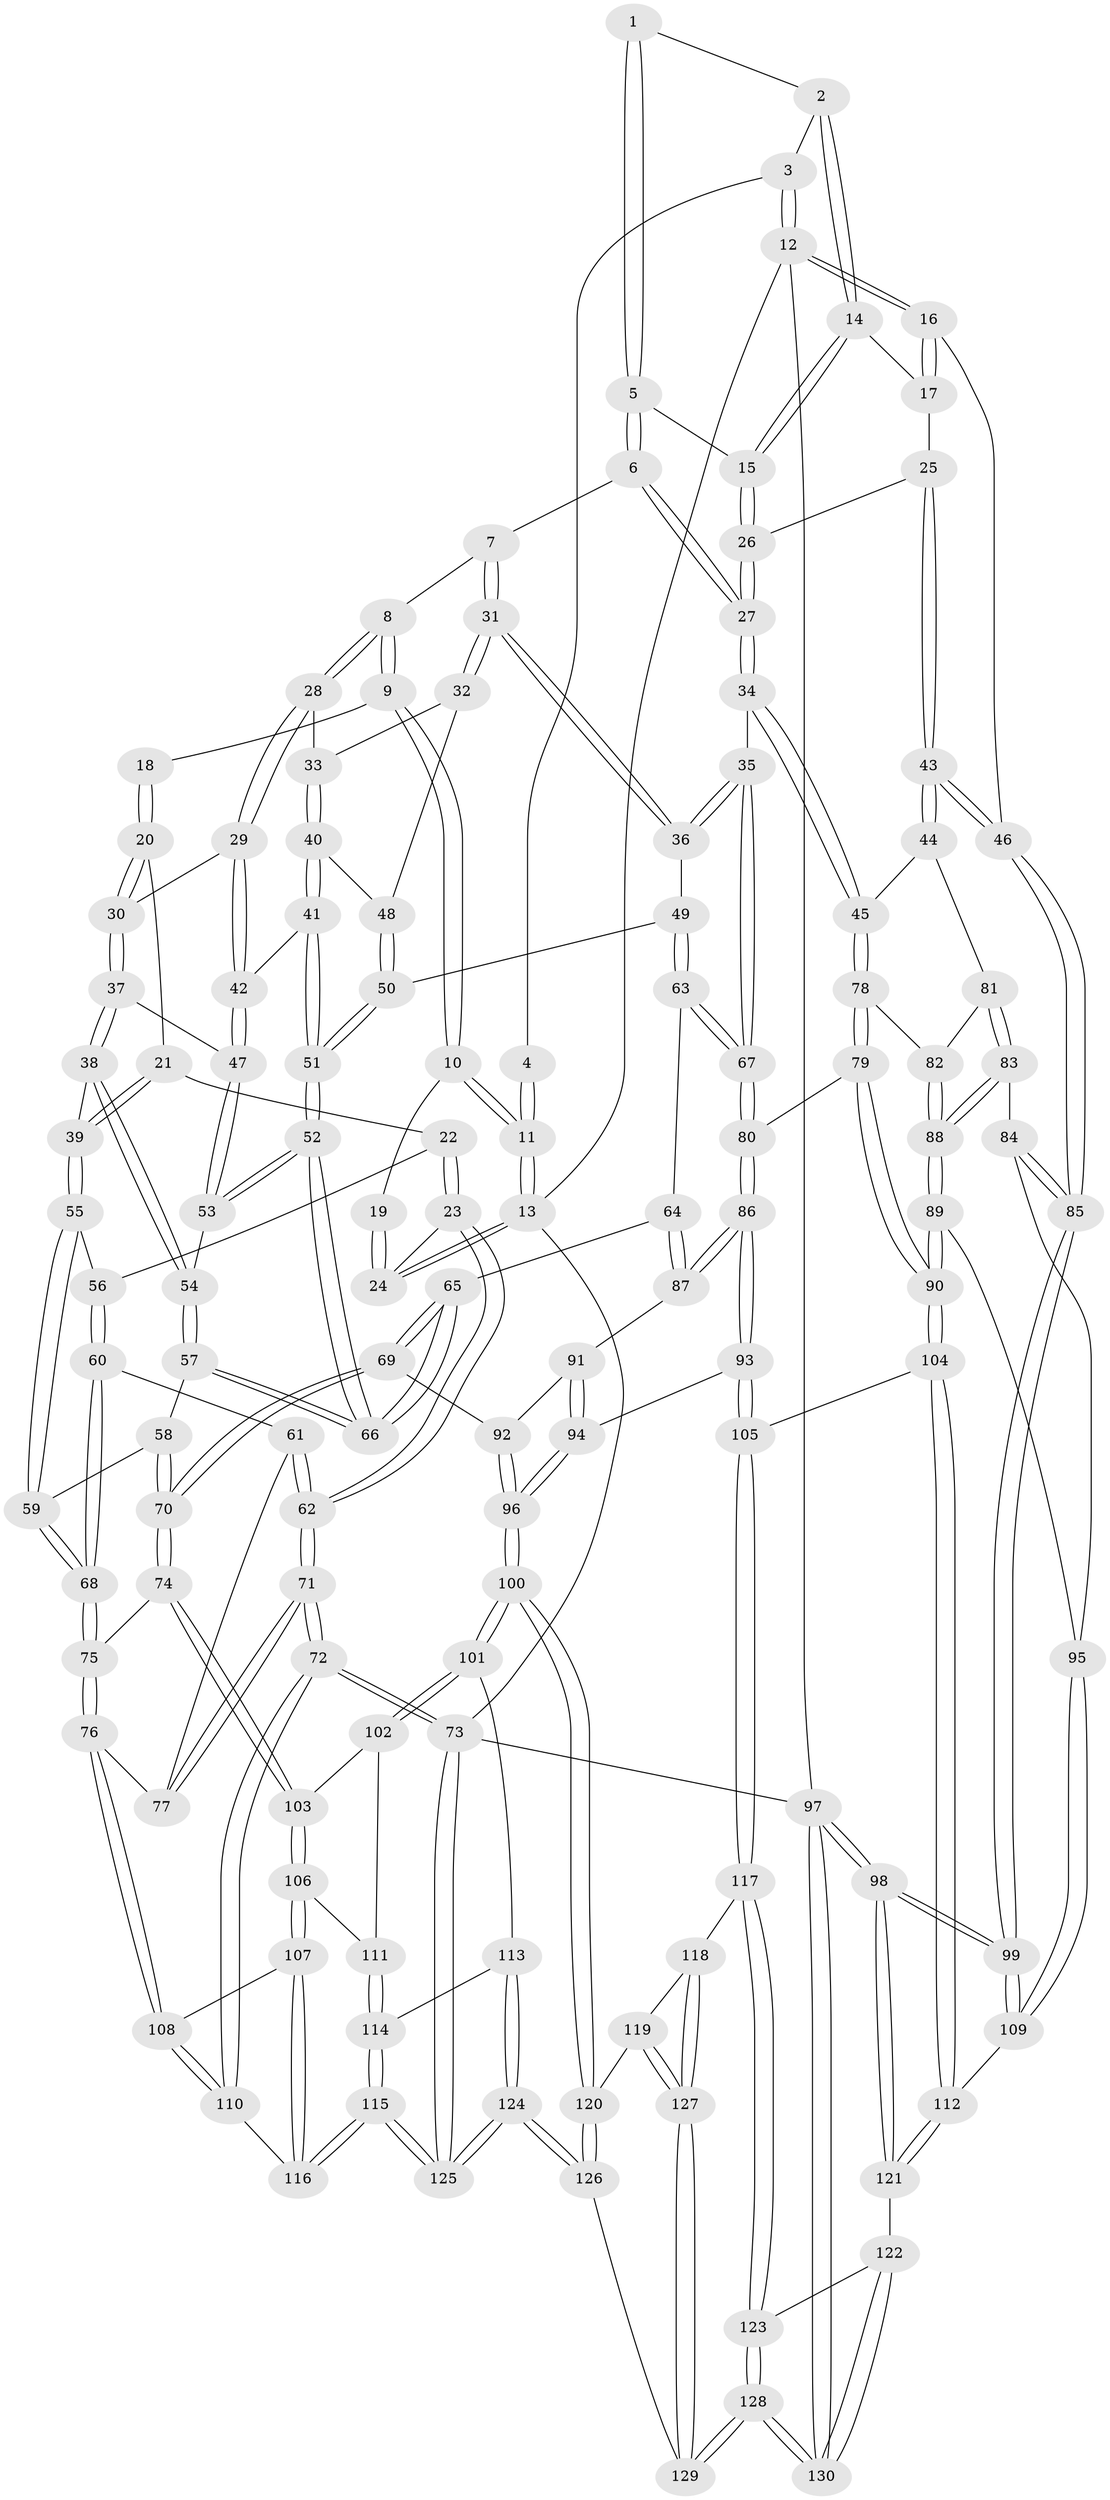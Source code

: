 // coarse degree distribution, {3: 0.16883116883116883, 4: 0.5064935064935064, 5: 0.2597402597402597, 7: 0.012987012987012988, 6: 0.05194805194805195}
// Generated by graph-tools (version 1.1) at 2025/42/03/06/25 10:42:26]
// undirected, 130 vertices, 322 edges
graph export_dot {
graph [start="1"]
  node [color=gray90,style=filled];
  1 [pos="+0.7860108610527348+0.010302807408035467"];
  2 [pos="+0.9152055017642187+0.1265281073707199"];
  3 [pos="+1+0"];
  4 [pos="+0.7492915486120482+0"];
  5 [pos="+0.7462919986944054+0.16326972857388142"];
  6 [pos="+0.6893566820478086+0.2305518157714267"];
  7 [pos="+0.507780339478079+0.1654075328885154"];
  8 [pos="+0.45730993793514085+0.12688911276631218"];
  9 [pos="+0.4411398447475877+0.0636735330444006"];
  10 [pos="+0.43950737679303475+0.03351957197748055"];
  11 [pos="+0.4573266243867248+0"];
  12 [pos="+1+0"];
  13 [pos="+0+0"];
  14 [pos="+0.9238431200176145+0.15985601914460007"];
  15 [pos="+0.9105568096356504+0.17628065447372127"];
  16 [pos="+1+0.1426396179174287"];
  17 [pos="+0.9921718789599596+0.16458324533672714"];
  18 [pos="+0.18203981793572738+0.17418741668182897"];
  19 [pos="+0.12634387929897578+0.07884500461949714"];
  20 [pos="+0.15620543729965056+0.2554598912335734"];
  21 [pos="+0.12663051347313184+0.2695678064265411"];
  22 [pos="+0+0.3051865886025378"];
  23 [pos="+0+0.24416444958559091"];
  24 [pos="+0+0"];
  25 [pos="+0.9713655226788087+0.31629234816567264"];
  26 [pos="+0.8938273866370525+0.273692023483496"];
  27 [pos="+0.7499078842018274+0.3461114653733197"];
  28 [pos="+0.3872999586989226+0.23533622464372178"];
  29 [pos="+0.31961938951276925+0.2932389095392977"];
  30 [pos="+0.31639190285805957+0.2951187676015846"];
  31 [pos="+0.5446780500383661+0.3973861856654832"];
  32 [pos="+0.49081236394587063+0.3902456595336071"];
  33 [pos="+0.41261402725744006+0.3019262383691687"];
  34 [pos="+0.740737935592318+0.46947062339601353"];
  35 [pos="+0.7321378896655623+0.47469141155952205"];
  36 [pos="+0.5819731169956854+0.4523557659915356"];
  37 [pos="+0.2705618895614025+0.40454324814379883"];
  38 [pos="+0.26476380903264146+0.40954000499639354"];
  39 [pos="+0.23493091974294553+0.4199197839679208"];
  40 [pos="+0.4327721571251736+0.40459094511248184"];
  41 [pos="+0.40968473815021894+0.429333980520089"];
  42 [pos="+0.39512396088111973+0.42406498064482484"];
  43 [pos="+1+0.4659083967454618"];
  44 [pos="+0.9121282458179236+0.5132104659848695"];
  45 [pos="+0.8526832881073175+0.5123225598000509"];
  46 [pos="+1+0.4677310239352861"];
  47 [pos="+0.3355483818821766+0.4400321008432356"];
  48 [pos="+0.43781364389237326+0.40490619355107715"];
  49 [pos="+0.5738489112995407+0.45735905576832436"];
  50 [pos="+0.5037787051685422+0.47117511675471196"];
  51 [pos="+0.42603929510795824+0.5033526251124114"];
  52 [pos="+0.4187683128991811+0.5148641764650528"];
  53 [pos="+0.3507426723591161+0.4737483603663871"];
  54 [pos="+0.30138887726601377+0.5213004982680359"];
  55 [pos="+0.1606961134309306+0.4695816727576055"];
  56 [pos="+0.12767448095831102+0.45389028739938414"];
  57 [pos="+0.30097523338135473+0.5320914151669703"];
  58 [pos="+0.25486094538108894+0.5538430095536504"];
  59 [pos="+0.18250346754683475+0.5556974078296402"];
  60 [pos="+0.014433615545023103+0.5658639894748112"];
  61 [pos="+0+0.5662586515517744"];
  62 [pos="+0+0.5238641669008539"];
  63 [pos="+0.5061485597938138+0.5858184736460629"];
  64 [pos="+0.46836553974625544+0.6083518828248219"];
  65 [pos="+0.4049117699844816+0.5887693570475441"];
  66 [pos="+0.404759715026843+0.5882373880746185"];
  67 [pos="+0.6728803823433193+0.6190113353477474"];
  68 [pos="+0.15286433680170244+0.6340366412143479"];
  69 [pos="+0.3368267021076217+0.6858509558282292"];
  70 [pos="+0.3360049823971039+0.6864616117314446"];
  71 [pos="+0+0.7165289144899605"];
  72 [pos="+0+0.8662917534862891"];
  73 [pos="+0+1"];
  74 [pos="+0.33101671067371646+0.692108183622036"];
  75 [pos="+0.1565501660982144+0.661277560547511"];
  76 [pos="+0.12722293769700652+0.7143901962249661"];
  77 [pos="+0.03964409178365676+0.682762156300278"];
  78 [pos="+0.8477946369979401+0.6178019805112366"];
  79 [pos="+0.827144296390031+0.686923350766036"];
  80 [pos="+0.6647014249505263+0.6737663798220099"];
  81 [pos="+0.9284808172353066+0.655022046865662"];
  82 [pos="+0.8854240203044548+0.6738782386847976"];
  83 [pos="+0.9345238780785994+0.694575877643708"];
  84 [pos="+0.9553133344637569+0.6978299545816669"];
  85 [pos="+1+0.6558266449458546"];
  86 [pos="+0.6519951459488964+0.7106219716945369"];
  87 [pos="+0.4926330832056625+0.6494870718906488"];
  88 [pos="+0.9077493854928784+0.7121185864499153"];
  89 [pos="+0.8644914671875127+0.7758722439254856"];
  90 [pos="+0.8516098147108269+0.7836053290867206"];
  91 [pos="+0.489192510163097+0.6627341695890469"];
  92 [pos="+0.4616782007849374+0.7275887395554087"];
  93 [pos="+0.6519176131658635+0.7233512796542744"];
  94 [pos="+0.5522123752409046+0.7972005413786052"];
  95 [pos="+0.9597028720915963+0.773115029481438"];
  96 [pos="+0.5114550509673779+0.8324767100542816"];
  97 [pos="+1+1"];
  98 [pos="+1+1"];
  99 [pos="+1+0.8071284315261084"];
  100 [pos="+0.5015037992698939+0.8517140464203737"];
  101 [pos="+0.4096181775077068+0.8419706133341492"];
  102 [pos="+0.33740988262464794+0.7664628532137568"];
  103 [pos="+0.3302827011059801+0.7391490600418208"];
  104 [pos="+0.846684612901175+0.7911829785447005"];
  105 [pos="+0.724114564920371+0.7984604829549886"];
  106 [pos="+0.17543159387625895+0.7969638381296732"];
  107 [pos="+0.16354349240267793+0.7969829355600876"];
  108 [pos="+0.12436780921499681+0.7361304249916596"];
  109 [pos="+1+0.810938247416619"];
  110 [pos="+0+0.8242960693174781"];
  111 [pos="+0.2785055967986466+0.8306230105072618"];
  112 [pos="+0.8856078029522602+0.8747688060492809"];
  113 [pos="+0.3514427253786879+0.9015786249092845"];
  114 [pos="+0.2756953181140795+0.8828838282536466"];
  115 [pos="+0.16792060416893947+0.959432013585818"];
  116 [pos="+0.16098458219645892+0.9397726015360749"];
  117 [pos="+0.7085658077614155+0.9038020618057178"];
  118 [pos="+0.6370703225413311+0.9177329844880563"];
  119 [pos="+0.5347205210653602+0.8911254453309099"];
  120 [pos="+0.5089099709889631+0.8735069584349767"];
  121 [pos="+0.8828269240524282+0.9172575581164482"];
  122 [pos="+0.8773349203864595+0.9239700883033656"];
  123 [pos="+0.734076815089264+0.9427533741689974"];
  124 [pos="+0.3378892528453993+1"];
  125 [pos="+0.14590019571564813+1"];
  126 [pos="+0.3434288955057836+1"];
  127 [pos="+0.6084859871406039+1"];
  128 [pos="+0.7143438638459946+1"];
  129 [pos="+0.6356762274154438+1"];
  130 [pos="+0.8449366326163154+1"];
  1 -- 2;
  1 -- 5;
  1 -- 5;
  2 -- 3;
  2 -- 14;
  2 -- 14;
  3 -- 4;
  3 -- 12;
  3 -- 12;
  4 -- 11;
  4 -- 11;
  5 -- 6;
  5 -- 6;
  5 -- 15;
  6 -- 7;
  6 -- 27;
  6 -- 27;
  7 -- 8;
  7 -- 31;
  7 -- 31;
  8 -- 9;
  8 -- 9;
  8 -- 28;
  8 -- 28;
  9 -- 10;
  9 -- 10;
  9 -- 18;
  10 -- 11;
  10 -- 11;
  10 -- 19;
  11 -- 13;
  11 -- 13;
  12 -- 13;
  12 -- 16;
  12 -- 16;
  12 -- 97;
  13 -- 24;
  13 -- 24;
  13 -- 73;
  14 -- 15;
  14 -- 15;
  14 -- 17;
  15 -- 26;
  15 -- 26;
  16 -- 17;
  16 -- 17;
  16 -- 46;
  17 -- 25;
  18 -- 20;
  18 -- 20;
  19 -- 24;
  19 -- 24;
  20 -- 21;
  20 -- 30;
  20 -- 30;
  21 -- 22;
  21 -- 39;
  21 -- 39;
  22 -- 23;
  22 -- 23;
  22 -- 56;
  23 -- 24;
  23 -- 62;
  23 -- 62;
  25 -- 26;
  25 -- 43;
  25 -- 43;
  26 -- 27;
  26 -- 27;
  27 -- 34;
  27 -- 34;
  28 -- 29;
  28 -- 29;
  28 -- 33;
  29 -- 30;
  29 -- 42;
  29 -- 42;
  30 -- 37;
  30 -- 37;
  31 -- 32;
  31 -- 32;
  31 -- 36;
  31 -- 36;
  32 -- 33;
  32 -- 48;
  33 -- 40;
  33 -- 40;
  34 -- 35;
  34 -- 45;
  34 -- 45;
  35 -- 36;
  35 -- 36;
  35 -- 67;
  35 -- 67;
  36 -- 49;
  37 -- 38;
  37 -- 38;
  37 -- 47;
  38 -- 39;
  38 -- 54;
  38 -- 54;
  39 -- 55;
  39 -- 55;
  40 -- 41;
  40 -- 41;
  40 -- 48;
  41 -- 42;
  41 -- 51;
  41 -- 51;
  42 -- 47;
  42 -- 47;
  43 -- 44;
  43 -- 44;
  43 -- 46;
  43 -- 46;
  44 -- 45;
  44 -- 81;
  45 -- 78;
  45 -- 78;
  46 -- 85;
  46 -- 85;
  47 -- 53;
  47 -- 53;
  48 -- 50;
  48 -- 50;
  49 -- 50;
  49 -- 63;
  49 -- 63;
  50 -- 51;
  50 -- 51;
  51 -- 52;
  51 -- 52;
  52 -- 53;
  52 -- 53;
  52 -- 66;
  52 -- 66;
  53 -- 54;
  54 -- 57;
  54 -- 57;
  55 -- 56;
  55 -- 59;
  55 -- 59;
  56 -- 60;
  56 -- 60;
  57 -- 58;
  57 -- 66;
  57 -- 66;
  58 -- 59;
  58 -- 70;
  58 -- 70;
  59 -- 68;
  59 -- 68;
  60 -- 61;
  60 -- 68;
  60 -- 68;
  61 -- 62;
  61 -- 62;
  61 -- 77;
  62 -- 71;
  62 -- 71;
  63 -- 64;
  63 -- 67;
  63 -- 67;
  64 -- 65;
  64 -- 87;
  64 -- 87;
  65 -- 66;
  65 -- 66;
  65 -- 69;
  65 -- 69;
  67 -- 80;
  67 -- 80;
  68 -- 75;
  68 -- 75;
  69 -- 70;
  69 -- 70;
  69 -- 92;
  70 -- 74;
  70 -- 74;
  71 -- 72;
  71 -- 72;
  71 -- 77;
  71 -- 77;
  72 -- 73;
  72 -- 73;
  72 -- 110;
  72 -- 110;
  73 -- 125;
  73 -- 125;
  73 -- 97;
  74 -- 75;
  74 -- 103;
  74 -- 103;
  75 -- 76;
  75 -- 76;
  76 -- 77;
  76 -- 108;
  76 -- 108;
  78 -- 79;
  78 -- 79;
  78 -- 82;
  79 -- 80;
  79 -- 90;
  79 -- 90;
  80 -- 86;
  80 -- 86;
  81 -- 82;
  81 -- 83;
  81 -- 83;
  82 -- 88;
  82 -- 88;
  83 -- 84;
  83 -- 88;
  83 -- 88;
  84 -- 85;
  84 -- 85;
  84 -- 95;
  85 -- 99;
  85 -- 99;
  86 -- 87;
  86 -- 87;
  86 -- 93;
  86 -- 93;
  87 -- 91;
  88 -- 89;
  88 -- 89;
  89 -- 90;
  89 -- 90;
  89 -- 95;
  90 -- 104;
  90 -- 104;
  91 -- 92;
  91 -- 94;
  91 -- 94;
  92 -- 96;
  92 -- 96;
  93 -- 94;
  93 -- 105;
  93 -- 105;
  94 -- 96;
  94 -- 96;
  95 -- 109;
  95 -- 109;
  96 -- 100;
  96 -- 100;
  97 -- 98;
  97 -- 98;
  97 -- 130;
  97 -- 130;
  98 -- 99;
  98 -- 99;
  98 -- 121;
  98 -- 121;
  99 -- 109;
  99 -- 109;
  100 -- 101;
  100 -- 101;
  100 -- 120;
  100 -- 120;
  101 -- 102;
  101 -- 102;
  101 -- 113;
  102 -- 103;
  102 -- 111;
  103 -- 106;
  103 -- 106;
  104 -- 105;
  104 -- 112;
  104 -- 112;
  105 -- 117;
  105 -- 117;
  106 -- 107;
  106 -- 107;
  106 -- 111;
  107 -- 108;
  107 -- 116;
  107 -- 116;
  108 -- 110;
  108 -- 110;
  109 -- 112;
  110 -- 116;
  111 -- 114;
  111 -- 114;
  112 -- 121;
  112 -- 121;
  113 -- 114;
  113 -- 124;
  113 -- 124;
  114 -- 115;
  114 -- 115;
  115 -- 116;
  115 -- 116;
  115 -- 125;
  115 -- 125;
  117 -- 118;
  117 -- 123;
  117 -- 123;
  118 -- 119;
  118 -- 127;
  118 -- 127;
  119 -- 120;
  119 -- 127;
  119 -- 127;
  120 -- 126;
  120 -- 126;
  121 -- 122;
  122 -- 123;
  122 -- 130;
  122 -- 130;
  123 -- 128;
  123 -- 128;
  124 -- 125;
  124 -- 125;
  124 -- 126;
  124 -- 126;
  126 -- 129;
  127 -- 129;
  127 -- 129;
  128 -- 129;
  128 -- 129;
  128 -- 130;
  128 -- 130;
}
